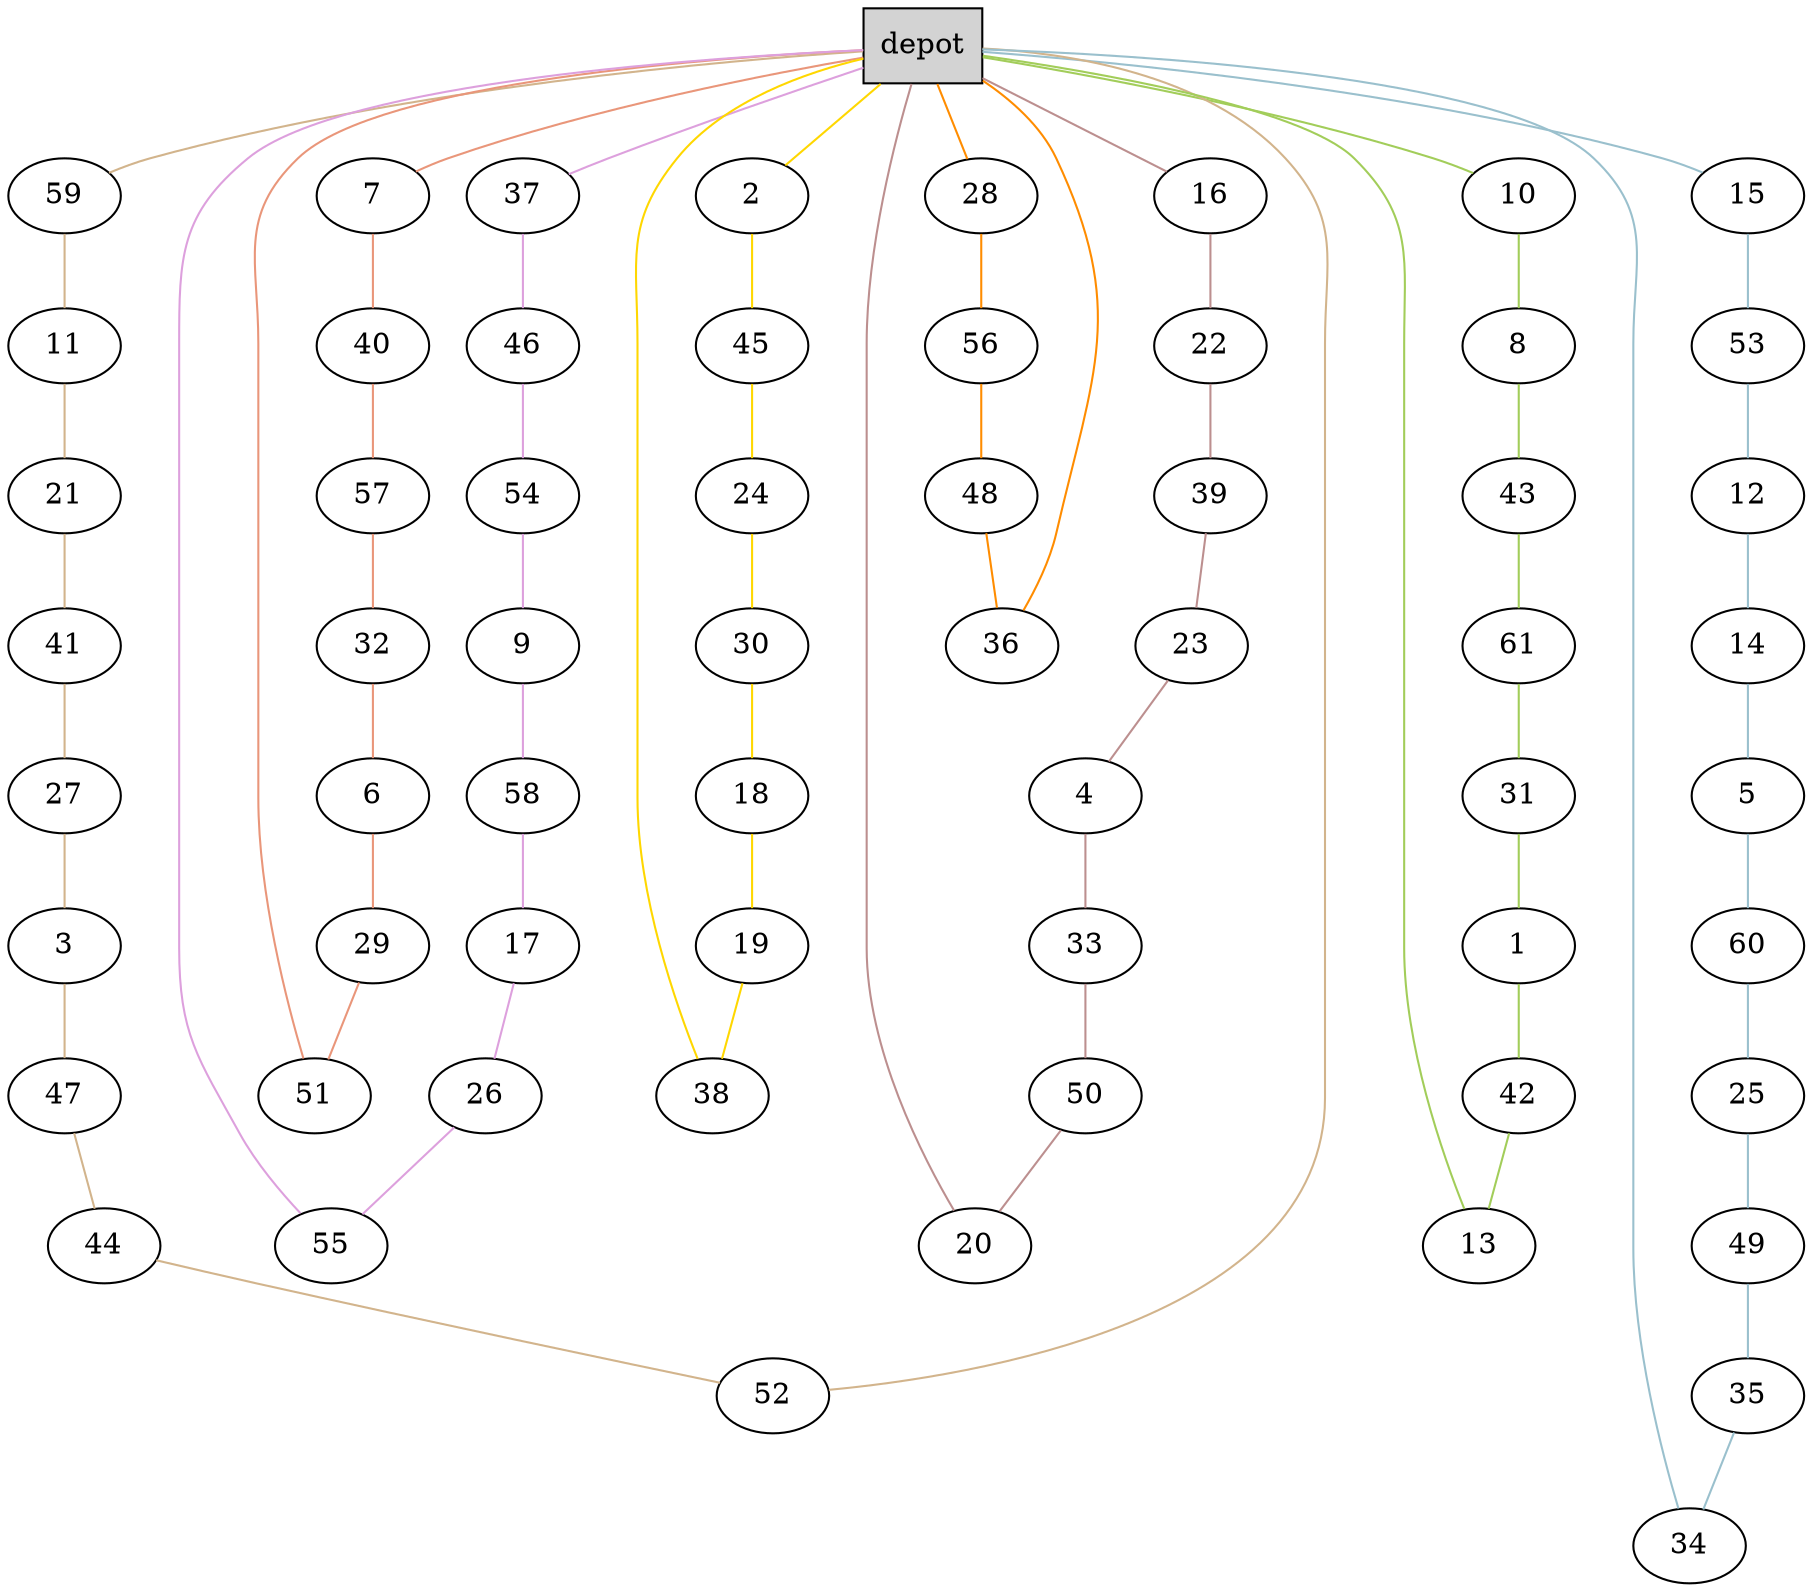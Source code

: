 graph G {
  0[shape = box, label = "depot", style = filled ];
  7[shape = ellipse];
  "0"--"7"[color = darksalmon];
  40[shape = ellipse];
  "7"--"40"[color = darksalmon];
  57[shape = ellipse];
  "40"--"57"[color = darksalmon];
  32[shape = ellipse];
  "57"--"32"[color = darksalmon];
  6[shape = ellipse];
  "32"--"6"[color = darksalmon];
  29[shape = ellipse];
  "6"--"29"[color = darksalmon];
  51[shape = ellipse];
  "29"--"51"[color = darksalmon];
  "51"--"0"[color = darksalmon];
  2[shape = ellipse];
  "0"--"2"[color = gold];
  45[shape = ellipse];
  "2"--"45"[color = gold];
  24[shape = ellipse];
  "45"--"24"[color = gold];
  30[shape = ellipse];
  "24"--"30"[color = gold];
  18[shape = ellipse];
  "30"--"18"[color = gold];
  19[shape = ellipse];
  "18"--"19"[color = gold];
  38[shape = ellipse];
  "19"--"38"[color = gold];
  "38"--"0"[color = gold];
  37[shape = ellipse];
  "0"--"37"[color = plum];
  46[shape = ellipse];
  "37"--"46"[color = plum];
  54[shape = ellipse];
  "46"--"54"[color = plum];
  9[shape = ellipse];
  "54"--"9"[color = plum];
  58[shape = ellipse];
  "9"--"58"[color = plum];
  17[shape = ellipse];
  "58"--"17"[color = plum];
  26[shape = ellipse];
  "17"--"26"[color = plum];
  55[shape = ellipse];
  "26"--"55"[color = plum];
  "55"--"0"[color = plum];
  59[shape = ellipse];
  "0"--"59"[color = tan];
  11[shape = ellipse];
  "59"--"11"[color = tan];
  21[shape = ellipse];
  "11"--"21"[color = tan];
  41[shape = ellipse];
  "21"--"41"[color = tan];
  27[shape = ellipse];
  "41"--"27"[color = tan];
  3[shape = ellipse];
  "27"--"3"[color = tan];
  47[shape = ellipse];
  "3"--"47"[color = tan];
  44[shape = ellipse];
  "47"--"44"[color = tan];
  52[shape = ellipse];
  "44"--"52"[color = tan];
  "52"--"0"[color = tan];
  28[shape = ellipse];
  "0"--"28"[color = darkorange];
  56[shape = ellipse];
  "28"--"56"[color = darkorange];
  48[shape = ellipse];
  "56"--"48"[color = darkorange];
  36[shape = ellipse];
  "48"--"36"[color = darkorange];
  "36"--"0"[color = darkorange];
  16[shape = ellipse];
  "0"--"16"[color = rosybrown];
  22[shape = ellipse];
  "16"--"22"[color = rosybrown];
  39[shape = ellipse];
  "22"--"39"[color = rosybrown];
  23[shape = ellipse];
  "39"--"23"[color = rosybrown];
  4[shape = ellipse];
  "23"--"4"[color = rosybrown];
  33[shape = ellipse];
  "4"--"33"[color = rosybrown];
  50[shape = ellipse];
  "33"--"50"[color = rosybrown];
  20[shape = ellipse];
  "50"--"20"[color = rosybrown];
  "20"--"0"[color = rosybrown];
  10[shape = ellipse];
  "0"--"10"[color = darkolivegreen3];
  8[shape = ellipse];
  "10"--"8"[color = darkolivegreen3];
  43[shape = ellipse];
  "8"--"43"[color = darkolivegreen3];
  61[shape = ellipse];
  "43"--"61"[color = darkolivegreen3];
  31[shape = ellipse];
  "61"--"31"[color = darkolivegreen3];
  1[shape = ellipse];
  "31"--"1"[color = darkolivegreen3];
  42[shape = ellipse];
  "1"--"42"[color = darkolivegreen3];
  13[shape = ellipse];
  "42"--"13"[color = darkolivegreen3];
  "13"--"0"[color = darkolivegreen3];
  15[shape = ellipse];
  "0"--"15"[color = lightblue3];
  53[shape = ellipse];
  "15"--"53"[color = lightblue3];
  12[shape = ellipse];
  "53"--"12"[color = lightblue3];
  14[shape = ellipse];
  "12"--"14"[color = lightblue3];
  5[shape = ellipse];
  "14"--"5"[color = lightblue3];
  60[shape = ellipse];
  "5"--"60"[color = lightblue3];
  25[shape = ellipse];
  "60"--"25"[color = lightblue3];
  49[shape = ellipse];
  "25"--"49"[color = lightblue3];
  35[shape = ellipse];
  "49"--"35"[color = lightblue3];
  34[shape = ellipse];
  "35"--"34"[color = lightblue3];
  "34"--"0"[color = lightblue3];
}
